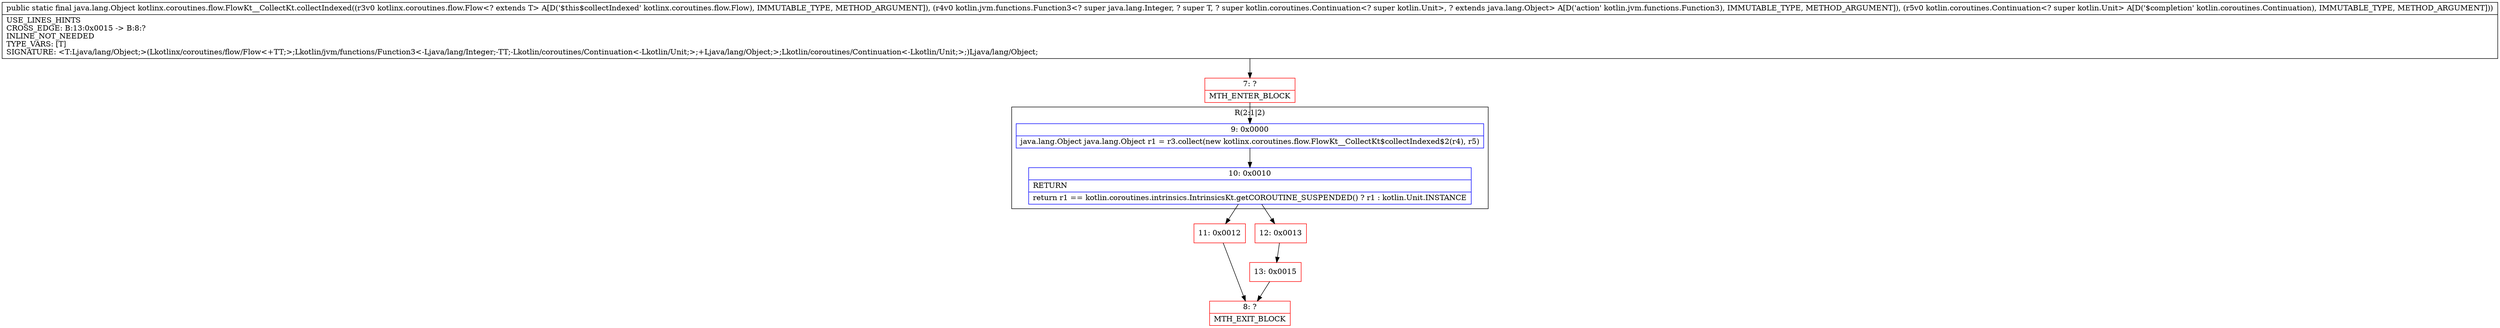 digraph "CFG forkotlinx.coroutines.flow.FlowKt__CollectKt.collectIndexed(Lkotlinx\/coroutines\/flow\/Flow;Lkotlin\/jvm\/functions\/Function3;Lkotlin\/coroutines\/Continuation;)Ljava\/lang\/Object;" {
subgraph cluster_Region_1476223389 {
label = "R(2:1|2)";
node [shape=record,color=blue];
Node_9 [shape=record,label="{9\:\ 0x0000|java.lang.Object java.lang.Object r1 = r3.collect(new kotlinx.coroutines.flow.FlowKt__CollectKt$collectIndexed$2(r4), r5)\l}"];
Node_10 [shape=record,label="{10\:\ 0x0010|RETURN\l|return r1 == kotlin.coroutines.intrinsics.IntrinsicsKt.getCOROUTINE_SUSPENDED() ? r1 : kotlin.Unit.INSTANCE\l}"];
}
Node_7 [shape=record,color=red,label="{7\:\ ?|MTH_ENTER_BLOCK\l}"];
Node_11 [shape=record,color=red,label="{11\:\ 0x0012}"];
Node_8 [shape=record,color=red,label="{8\:\ ?|MTH_EXIT_BLOCK\l}"];
Node_12 [shape=record,color=red,label="{12\:\ 0x0013}"];
Node_13 [shape=record,color=red,label="{13\:\ 0x0015}"];
MethodNode[shape=record,label="{public static final java.lang.Object kotlinx.coroutines.flow.FlowKt__CollectKt.collectIndexed((r3v0 kotlinx.coroutines.flow.Flow\<? extends T\> A[D('$this$collectIndexed' kotlinx.coroutines.flow.Flow), IMMUTABLE_TYPE, METHOD_ARGUMENT]), (r4v0 kotlin.jvm.functions.Function3\<? super java.lang.Integer, ? super T, ? super kotlin.coroutines.Continuation\<? super kotlin.Unit\>, ? extends java.lang.Object\> A[D('action' kotlin.jvm.functions.Function3), IMMUTABLE_TYPE, METHOD_ARGUMENT]), (r5v0 kotlin.coroutines.Continuation\<? super kotlin.Unit\> A[D('$completion' kotlin.coroutines.Continuation), IMMUTABLE_TYPE, METHOD_ARGUMENT]))  | USE_LINES_HINTS\lCROSS_EDGE: B:13:0x0015 \-\> B:8:?\lINLINE_NOT_NEEDED\lTYPE_VARS: [T]\lSIGNATURE: \<T:Ljava\/lang\/Object;\>(Lkotlinx\/coroutines\/flow\/Flow\<+TT;\>;Lkotlin\/jvm\/functions\/Function3\<\-Ljava\/lang\/Integer;\-TT;\-Lkotlin\/coroutines\/Continuation\<\-Lkotlin\/Unit;\>;+Ljava\/lang\/Object;\>;Lkotlin\/coroutines\/Continuation\<\-Lkotlin\/Unit;\>;)Ljava\/lang\/Object;\l}"];
MethodNode -> Node_7;Node_9 -> Node_10;
Node_10 -> Node_11;
Node_10 -> Node_12;
Node_7 -> Node_9;
Node_11 -> Node_8;
Node_12 -> Node_13;
Node_13 -> Node_8;
}

